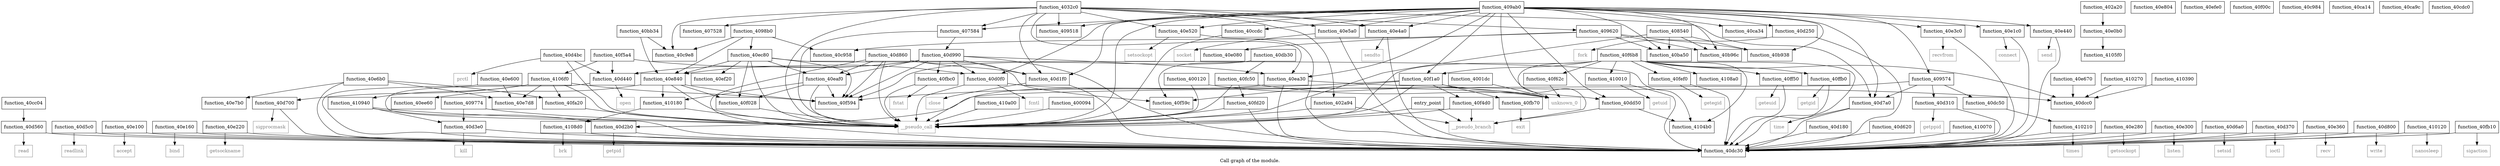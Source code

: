 digraph "Call graph of the module." {
  label="Call graph of the module.";
  node [shape=record];

  Node_function_40f5a4 [label="{function_40f5a4}"];
  Node_function_40d860 [label="{function_40d860}"];
  Node_function_40d3e0 [label="{function_40d3e0}"];
  Node_function_40d440 [label="{function_40d440}"];
  Node_function_40d4bc [label="{function_40d4bc}"];
  Node_function_40e3c0 [label="{function_40e3c0}"];
  Node_function_40d560 [label="{function_40d560}"];
  Node_function_40d5c0 [label="{function_40d5c0}"];
  Node_function_40db30 [label="{function_40db30}"];
  Node_function_40e520 [label="{function_40e520}"];
  Node_function_40dc30 [label="{function_40dc30}"];
  Node_function_40dc50 [label="{function_40dc50}"];
  Node_function_40dcc0 [label="{function_40dcc0}"];
  Node_function_40e5a0 [label="{function_40e5a0}"];
  Node_function_40dd50 [label="{function_40dd50}"];
  Node_function_40e600 [label="{function_40e600}"];
  Node_function_40e670 [label="{function_40e670}"];
  Node_function_40e080 [label="{function_40e080}"];
  Node_function_40f59c [label="{function_40f59c}"];
  Node_function_40e6b0 [label="{function_40e6b0}"];
  Node_function_40e0b0 [label="{function_40e0b0}"];
  Node_function_40e7b0 [label="{function_40e7b0}"];
  Node_function_40f1a0 [label="{function_40f1a0}"];
  Node_function_40e100 [label="{function_40e100}"];
  Node_function_40e7d8 [label="{function_40e7d8}"];
  Node_function_40e804 [label="{function_40e804}"];
  Node_function_40e160 [label="{function_40e160}"];
  Node_function_40e840 [label="{function_40e840}"];
  Node_function_40e1c0 [label="{function_40e1c0}"];
  Node_function_40ea30 [label="{function_40ea30}"];
  Node_function_40eaf0 [label="{function_40eaf0}"];
  Node_function_40e220 [label="{function_40e220}"];
  Node_function_40ec80 [label="{function_40ec80}"];
  Node_function_40f4d0 [label="{function_40f4d0}"];
  Node_function_40e280 [label="{function_40e280}"];
  Node_function_40ee60 [label="{function_40ee60}"];
  Node_function_40e300 [label="{function_40e300}"];
  Node_function_40ef20 [label="{function_40ef20}"];
  Node_function_40d620 [label="{function_40d620}"];
  Node_function_40e440 [label="{function_40e440}"];
  Node_function_40d6a0 [label="{function_40d6a0}"];
  Node_function_40d700 [label="{function_40d700}"];
  Node_function_40f594 [label="{function_40f594}"];
  Node_function_40d1f0 [label="{function_40d1f0}"];
  Node_function_40d250 [label="{function_40d250}"];
  Node_function_40d2b0 [label="{function_40d2b0}"];
  Node_function_40d310 [label="{function_40d310}"];
  Node_function_40d370 [label="{function_40d370}"];
  Node_function_40d7a0 [label="{function_40d7a0}"];
  Node_function_40e4a0 [label="{function_40e4a0}"];
  Node_function_40e360 [label="{function_40e360}"];
  Node_function_40efe0 [label="{function_40efe0}"];
  Node_function_40d800 [label="{function_40d800}"];
  Node_function_40f028 [label="{function_40f028}"];
  Node_function_410010 [label="{function_410010}"];
  Node_function_410070 [label="{function_410070}"];
  Node_function_410120 [label="{function_410120}"];
  Node_function_410180 [label="{function_410180}"];
  Node_function_410210 [label="{function_410210}"];
  Node_function_40fa20 [label="{function_40fa20}"];
  Node_function_40fb10 [label="{function_40fb10}"];
  Node_function_40f62c [label="{function_40f62c}"];
  Node_function_40f6b8 [label="{function_40f6b8}"];
  Node_brk [color="gray50", fontcolor="gray50", label="{brk}"];
  Node_function_40fb70 [label="{function_40fb70}"];
  Node_function_40fbc0 [label="{function_40fbc0}"];
  Node_function_40fc50 [label="{function_40fc50}"];
  Node_function_40fd20 [label="{function_40fd20}"];
  Node_function_40fef0 [label="{function_40fef0}"];
  Node_function_40ff50 [label="{function_40ff50}"];
  Node_function_40ffb0 [label="{function_40ffb0}"];
  Node_function_410270 [label="{function_410270}"];
  Node_function_410390 [label="{function_410390}"];
  Node_function_4104b0 [label="{function_4104b0}"];
  Node_function_4105f0 [label="{function_4105f0}"];
  Node_function_4106f0 [label="{function_4106f0}"];
  Node_function_4108a0 [label="{function_4108a0}"];
  Node_function_4108d0 [label="{function_4108d0}"];
  Node_function_410940 [label="{function_410940}"];
  Node_function_410a00 [label="{function_410a00}"];
  Node_unknown_0 [color="gray50", fontcolor="gray50", label="{unknown_0}"];
  Node_fcntl [color="gray50", fontcolor="gray50", label="{fcntl}"];
  Node_close [color="gray50", fontcolor="gray50", label="{close}"];
  Node_fork [color="gray50", fontcolor="gray50", label="{fork}"];
  Node_getpid [color="gray50", fontcolor="gray50", label="{getpid}"];
  Node_getppid [color="gray50", fontcolor="gray50", label="{getppid}"];
  Node_ioctl [color="gray50", fontcolor="gray50", label="{ioctl}"];
  Node_kill [color="gray50", fontcolor="gray50", label="{kill}"];
  Node_open [color="gray50", fontcolor="gray50", label="{open}"];
  Node_prctl [color="gray50", fontcolor="gray50", label="{prctl}"];
  Node_read [color="gray50", fontcolor="gray50", label="{read}"];
  Node_readlink [color="gray50", fontcolor="gray50", label="{readlink}"];
  Node_setsid [color="gray50", fontcolor="gray50", label="{setsid}"];
  Node_sigprocmask [color="gray50", fontcolor="gray50", label="{sigprocmask}"];
  Node_time [color="gray50", fontcolor="gray50", label="{time}"];
  Node_write [color="gray50", fontcolor="gray50", label="{write}"];
  Node_accept [color="gray50", fontcolor="gray50", label="{accept}"];
  Node_bind [color="gray50", fontcolor="gray50", label="{bind}"];
  Node_connect [color="gray50", fontcolor="gray50", label="{connect}"];
  Node_getsockname [color="gray50", fontcolor="gray50", label="{getsockname}"];
  Node_getsockopt [color="gray50", fontcolor="gray50", label="{getsockopt}"];
  Node_listen [color="gray50", fontcolor="gray50", label="{listen}"];
  Node_recv [color="gray50", fontcolor="gray50", label="{recv}"];
  Node_recvfrom [color="gray50", fontcolor="gray50", label="{recvfrom}"];
  Node_send [color="gray50", fontcolor="gray50", label="{send}"];
  Node_sendto [color="gray50", fontcolor="gray50", label="{sendto}"];
  Node_setsockopt [color="gray50", fontcolor="gray50", label="{setsockopt}"];
  Node_socket [color="gray50", fontcolor="gray50", label="{socket}"];
  Node_sigaction [color="gray50", fontcolor="gray50", label="{sigaction}"];
  Node_exit [color="gray50", fontcolor="gray50", label="{exit}"];
  Node_fstat [color="gray50", fontcolor="gray50", label="{fstat}"];
  Node_getegid [color="gray50", fontcolor="gray50", label="{getegid}"];
  Node_geteuid [color="gray50", fontcolor="gray50", label="{geteuid}"];
  Node_getgid [color="gray50", fontcolor="gray50", label="{getgid}"];
  Node_getuid [color="gray50", fontcolor="gray50", label="{getuid}"];
  Node_nanosleep [color="gray50", fontcolor="gray50", label="{nanosleep}"];
  Node_times [color="gray50", fontcolor="gray50", label="{times}"];
  Node_function_40d990 [label="{function_40d990}"];
  Node___pseudo_call [color="gray50", fontcolor="gray50", label="{__pseudo_call}"];
  Node___pseudo_branch [color="gray50", fontcolor="gray50", label="{__pseudo_branch}"];
  Node_function_400094 [label="{function_400094}"];
  Node_function_400120 [label="{function_400120}"];
  Node_function_4001dc [label="{function_4001dc}"];
  Node_entry_point [label="{entry_point}"];
  Node_function_402a20 [label="{function_402a20}"];
  Node_function_402a94 [label="{function_402a94}"];
  Node_function_4032c0 [label="{function_4032c0}"];
  Node_function_409ab0 [label="{function_409ab0}"];
  Node_function_407528 [label="{function_407528}"];
  Node_function_407584 [label="{function_407584}"];
  Node_function_408540 [label="{function_408540}"];
  Node_function_409518 [label="{function_409518}"];
  Node_function_409574 [label="{function_409574}"];
  Node_function_409620 [label="{function_409620}"];
  Node_function_409774 [label="{function_409774}"];
  Node_function_4098b0 [label="{function_4098b0}"];
  Node_function_40f00c [label="{function_40f00c}"];
  Node_function_40b938 [label="{function_40b938}"];
  Node_function_40b96c [label="{function_40b96c}"];
  Node_function_40ba50 [label="{function_40ba50}"];
  Node_function_40bb34 [label="{function_40bb34}"];
  Node_function_40c958 [label="{function_40c958}"];
  Node_function_40c984 [label="{function_40c984}"];
  Node_function_40c9e8 [label="{function_40c9e8}"];
  Node_function_40ca14 [label="{function_40ca14}"];
  Node_function_40ca34 [label="{function_40ca34}"];
  Node_function_40ca9c [label="{function_40ca9c}"];
  Node_function_40cc04 [label="{function_40cc04}"];
  Node_function_40ccdc [label="{function_40ccdc}"];
  Node_function_40cdc0 [label="{function_40cdc0}"];
  Node_function_40d0f0 [label="{function_40d0f0}"];
  Node_function_40d180 [label="{function_40d180}"];
  Node_function_40f5a4 -> Node_function_40d440;
  Node_function_40f5a4 -> Node_function_4106f0;
  Node_function_40f5a4 -> Node_function_40d0f0;
  Node_function_40d860 -> Node_function_40dc30;
  Node_function_40d860 -> Node_function_40f59c;
  Node_function_40d860 -> Node_function_40eaf0;
  Node_function_40d860 -> Node_function_40f594;
  Node_function_40d860 -> Node_function_40d1f0;
  Node_function_40d860 -> Node___pseudo_call;
  Node_function_40d3e0 -> Node_function_40dc30;
  Node_function_40d3e0 -> Node_kill;
  Node_function_40d440 -> Node_function_40dc30;
  Node_function_40d440 -> Node_open;
  Node_function_40d4bc -> Node_function_40d440;
  Node_function_40d4bc -> Node_prctl;
  Node_function_40d4bc -> Node___pseudo_call;
  Node_function_40e3c0 -> Node_function_40dc30;
  Node_function_40e3c0 -> Node_recvfrom;
  Node_function_40d560 -> Node_function_40dc30;
  Node_function_40d560 -> Node_read;
  Node_function_40d5c0 -> Node_function_40dc30;
  Node_function_40d5c0 -> Node_readlink;
  Node_function_40db30 -> Node_function_40f59c;
  Node_function_40db30 -> Node_function_40f594;
  Node_function_40db30 -> Node_function_40fc50;
  Node_function_40e520 -> Node_function_40dc30;
  Node_function_40e520 -> Node_setsockopt;
  Node_function_40dc50 -> Node_function_410210;
  Node_function_40e5a0 -> Node_function_40dc30;
  Node_function_40e5a0 -> Node_socket;
  Node_function_40dd50 -> Node_function_4104b0;
  Node_function_40dd50 -> Node___pseudo_branch;
  Node_function_40e600 -> Node_function_40dc30;
  Node_function_40e600 -> Node_function_40e7d8;
  Node_function_40e670 -> Node_function_40dcc0;
  Node_function_40e6b0 -> Node_function_40dc30;
  Node_function_40e6b0 -> Node_function_40e7b0;
  Node_function_40e6b0 -> Node_function_40e7d8;
  Node_function_40e6b0 -> Node_function_40fa20;
  Node_function_40e0b0 -> Node_function_4105f0;
  Node_function_40f1a0 -> Node_function_40f59c;
  Node_function_40f1a0 -> Node_function_40f4d0;
  Node_function_40f1a0 -> Node_function_40f594;
  Node_function_40f1a0 -> Node_function_40fb70;
  Node_function_40f1a0 -> Node_unknown_0;
  Node_function_40f1a0 -> Node___pseudo_call;
  Node_function_40e100 -> Node_function_40dc30;
  Node_function_40e100 -> Node_accept;
  Node_function_40e160 -> Node_function_40dc30;
  Node_function_40e160 -> Node_bind;
  Node_function_40e840 -> Node_function_40ee60;
  Node_function_40e840 -> Node_function_40f594;
  Node_function_40e840 -> Node_function_40f028;
  Node_function_40e840 -> Node_function_410180;
  Node_function_40e840 -> Node___pseudo_call;
  Node_function_40e1c0 -> Node_function_40dc30;
  Node_function_40e1c0 -> Node_connect;
  Node_function_40ea30 -> Node_function_40dc30;
  Node_function_40ea30 -> Node_function_40dcc0;
  Node_function_40ea30 -> Node___pseudo_call;
  Node_function_40eaf0 -> Node_function_40f594;
  Node_function_40eaf0 -> Node_function_40f028;
  Node_function_40eaf0 -> Node_function_410180;
  Node_function_40eaf0 -> Node___pseudo_call;
  Node_function_40e220 -> Node_function_40dc30;
  Node_function_40e220 -> Node_getsockname;
  Node_function_40ec80 -> Node_function_40e840;
  Node_function_40ec80 -> Node_function_40eaf0;
  Node_function_40ec80 -> Node_function_40ef20;
  Node_function_40ec80 -> Node_function_40f594;
  Node_function_40ec80 -> Node_function_40f028;
  Node_function_40ec80 -> Node_function_4104b0;
  Node_function_40ec80 -> Node___pseudo_call;
  Node_function_40f4d0 -> Node___pseudo_call;
  Node_function_40f4d0 -> Node___pseudo_branch;
  Node_function_40e280 -> Node_function_40dc30;
  Node_function_40e280 -> Node_getsockopt;
  Node_function_40e300 -> Node_function_40dc30;
  Node_function_40e300 -> Node_listen;
  Node_function_40d620 -> Node_function_40dc30;
  Node_function_40e440 -> Node_function_40dc30;
  Node_function_40e440 -> Node_send;
  Node_function_40d6a0 -> Node_function_40dc30;
  Node_function_40d6a0 -> Node_setsid;
  Node_function_40d700 -> Node_function_40dc30;
  Node_function_40d700 -> Node_sigprocmask;
  Node_function_40d1f0 -> Node_function_40dc30;
  Node_function_40d1f0 -> Node_close;
  Node_function_40d250 -> Node_function_40dc30;
  Node_function_40d250 -> Node_fork;
  Node_function_40d2b0 -> Node_function_40dc30;
  Node_function_40d2b0 -> Node_getpid;
  Node_function_40d310 -> Node_function_40dc30;
  Node_function_40d310 -> Node_getppid;
  Node_function_40d370 -> Node_function_40dc30;
  Node_function_40d370 -> Node_ioctl;
  Node_function_40d7a0 -> Node_function_40dc30;
  Node_function_40d7a0 -> Node_time;
  Node_function_40e4a0 -> Node_function_40dc30;
  Node_function_40e4a0 -> Node_sendto;
  Node_function_40e360 -> Node_function_40dc30;
  Node_function_40e360 -> Node_recv;
  Node_function_40d800 -> Node_function_40dc30;
  Node_function_40d800 -> Node_write;
  Node_function_40f028 -> Node___pseudo_call;
  Node_function_410010 -> Node_function_40dc30;
  Node_function_410010 -> Node_getuid;
  Node_function_410070 -> Node_function_40dc30;
  Node_function_410120 -> Node_function_40dc30;
  Node_function_410120 -> Node_nanosleep;
  Node_function_410180 -> Node_function_4108d0;
  Node_function_410180 -> Node___pseudo_call;
  Node_function_410210 -> Node_function_40dc30;
  Node_function_410210 -> Node_times;
  Node_function_40fa20 -> Node___pseudo_call;
  Node_function_40fb10 -> Node_function_40dc30;
  Node_function_40fb10 -> Node_sigaction;
  Node_function_40f62c -> Node_unknown_0;
  Node_function_40f6b8 -> Node_function_40dc30;
  Node_function_40f6b8 -> Node_function_40dcc0;
  Node_function_40f6b8 -> Node_function_40f1a0;
  Node_function_40f6b8 -> Node_function_410010;
  Node_function_40f6b8 -> Node_function_40f62c;
  Node_function_40f6b8 -> Node_function_40fef0;
  Node_function_40f6b8 -> Node_function_40ff50;
  Node_function_40f6b8 -> Node_function_40ffb0;
  Node_function_40f6b8 -> Node_function_4104b0;
  Node_function_40f6b8 -> Node_function_4108a0;
  Node_function_40f6b8 -> Node_unknown_0;
  Node_function_40f6b8 -> Node___pseudo_call;
  Node_function_40fb70 -> Node_exit;
  Node_function_40fbc0 -> Node_fstat;
  Node_function_40fbc0 -> Node___pseudo_call;
  Node_function_40fc50 -> Node_function_40dd50;
  Node_function_40fc50 -> Node_function_40fd20;
  Node_function_40fc50 -> Node___pseudo_call;
  Node_function_40fd20 -> Node_function_40dc30;
  Node_function_40fd20 -> Node___pseudo_call;
  Node_function_40fef0 -> Node_function_40dc30;
  Node_function_40fef0 -> Node_getegid;
  Node_function_40ff50 -> Node_function_40dc30;
  Node_function_40ff50 -> Node_geteuid;
  Node_function_40ffb0 -> Node_function_40dc30;
  Node_function_40ffb0 -> Node_getgid;
  Node_function_410270 -> Node_function_40dcc0;
  Node_function_410390 -> Node_function_40dcc0;
  Node_function_4106f0 -> Node_function_40e7d8;
  Node_function_4106f0 -> Node_function_40d700;
  Node_function_4106f0 -> Node_function_40f594;
  Node_function_4106f0 -> Node_function_40fa20;
  Node_function_4106f0 -> Node_function_410940;
  Node_function_4106f0 -> Node___pseudo_call;
  Node_function_4108d0 -> Node_function_40dc30;
  Node_function_4108d0 -> Node_brk;
  Node_function_410940 -> Node_function_40d3e0;
  Node_function_410940 -> Node_function_40d2b0;
  Node_function_410940 -> Node___pseudo_call;
  Node_function_410a00 -> Node___pseudo_call;
  Node_function_40d990 -> Node_function_40d440;
  Node_function_40d990 -> Node_function_40dc30;
  Node_function_40d990 -> Node_function_40e840;
  Node_function_40d990 -> Node_function_40ea30;
  Node_function_40d990 -> Node_function_40eaf0;
  Node_function_40d990 -> Node_function_40f594;
  Node_function_40d990 -> Node_function_40d1f0;
  Node_function_40d990 -> Node_function_40fbc0;
  Node_function_40d990 -> Node_function_40d0f0;
  Node_function_400094 -> Node___pseudo_call;
  Node_function_400120 -> Node_unknown_0;
  Node_function_400120 -> Node___pseudo_call;
  Node_function_4001dc -> Node_unknown_0;
  Node_entry_point -> Node___pseudo_call;
  Node_entry_point -> Node___pseudo_branch;
  Node_function_402a20 -> Node_function_40e0b0;
  Node_function_402a94 -> Node___pseudo_call;
  Node_function_402a94 -> Node___pseudo_branch;
  Node_function_4032c0 -> Node_function_40e520;
  Node_function_4032c0 -> Node_function_40e5a0;
  Node_function_4032c0 -> Node_function_40ea30;
  Node_function_4032c0 -> Node_function_40d1f0;
  Node_function_4032c0 -> Node_function_40d7a0;
  Node_function_4032c0 -> Node_function_40e4a0;
  Node_function_4032c0 -> Node___pseudo_call;
  Node_function_4032c0 -> Node_function_402a94;
  Node_function_4032c0 -> Node_function_407528;
  Node_function_4032c0 -> Node_function_407584;
  Node_function_4032c0 -> Node_function_409518;
  Node_function_4032c0 -> Node_function_409620;
  Node_function_4032c0 -> Node_function_40c9e8;
  Node_function_409ab0 -> Node_function_40e3c0;
  Node_function_409ab0 -> Node_function_40e520;
  Node_function_409ab0 -> Node_function_40e5a0;
  Node_function_409ab0 -> Node_function_40dd50;
  Node_function_409ab0 -> Node_function_40f1a0;
  Node_function_409ab0 -> Node_function_40e1c0;
  Node_function_409ab0 -> Node_function_40ea30;
  Node_function_409ab0 -> Node_function_40e440;
  Node_function_409ab0 -> Node_function_40d1f0;
  Node_function_409ab0 -> Node_function_40d250;
  Node_function_409ab0 -> Node_function_40d7a0;
  Node_function_409ab0 -> Node_function_40e4a0;
  Node_function_409ab0 -> Node___pseudo_call;
  Node_function_409ab0 -> Node___pseudo_branch;
  Node_function_409ab0 -> Node_function_407584;
  Node_function_409ab0 -> Node_function_409518;
  Node_function_409ab0 -> Node_function_409574;
  Node_function_409ab0 -> Node_function_40b938;
  Node_function_409ab0 -> Node_function_40b96c;
  Node_function_409ab0 -> Node_function_40ba50;
  Node_function_409ab0 -> Node_function_40ca34;
  Node_function_409ab0 -> Node_function_40ccdc;
  Node_function_409ab0 -> Node_function_40d0f0;
  Node_function_407584 -> Node_function_40d990;
  Node_function_407584 -> Node___pseudo_call;
  Node_function_408540 -> Node___pseudo_call;
  Node_function_408540 -> Node_function_40b938;
  Node_function_408540 -> Node_function_40b96c;
  Node_function_408540 -> Node_function_40ba50;
  Node_function_409574 -> Node_function_40dc50;
  Node_function_409574 -> Node_function_40d2b0;
  Node_function_409574 -> Node_function_40d310;
  Node_function_409574 -> Node_function_40d7a0;
  Node_function_409620 -> Node_function_40e080;
  Node_function_409620 -> Node_function_40b938;
  Node_function_409620 -> Node_function_40b96c;
  Node_function_409620 -> Node_function_40ba50;
  Node_function_409620 -> Node_function_40c958;
  Node_function_409774 -> Node_function_40d3e0;
  Node_function_409774 -> Node___pseudo_call;
  Node_function_4098b0 -> Node_function_40e840;
  Node_function_4098b0 -> Node_function_40ec80;
  Node_function_4098b0 -> Node_function_40c958;
  Node_function_4098b0 -> Node_function_40c9e8;
  Node_function_40bb34 -> Node_function_40e840;
  Node_function_40bb34 -> Node_function_40c9e8;
  Node_function_40cc04 -> Node_function_40d560;
  Node_function_40ccdc -> Node___pseudo_call;
  Node_function_40d0f0 -> Node_unknown_0;
  Node_function_40d0f0 -> Node_fcntl;
  Node_function_40d0f0 -> Node___pseudo_call;
  Node_function_40d180 -> Node_function_40dc30;
}
